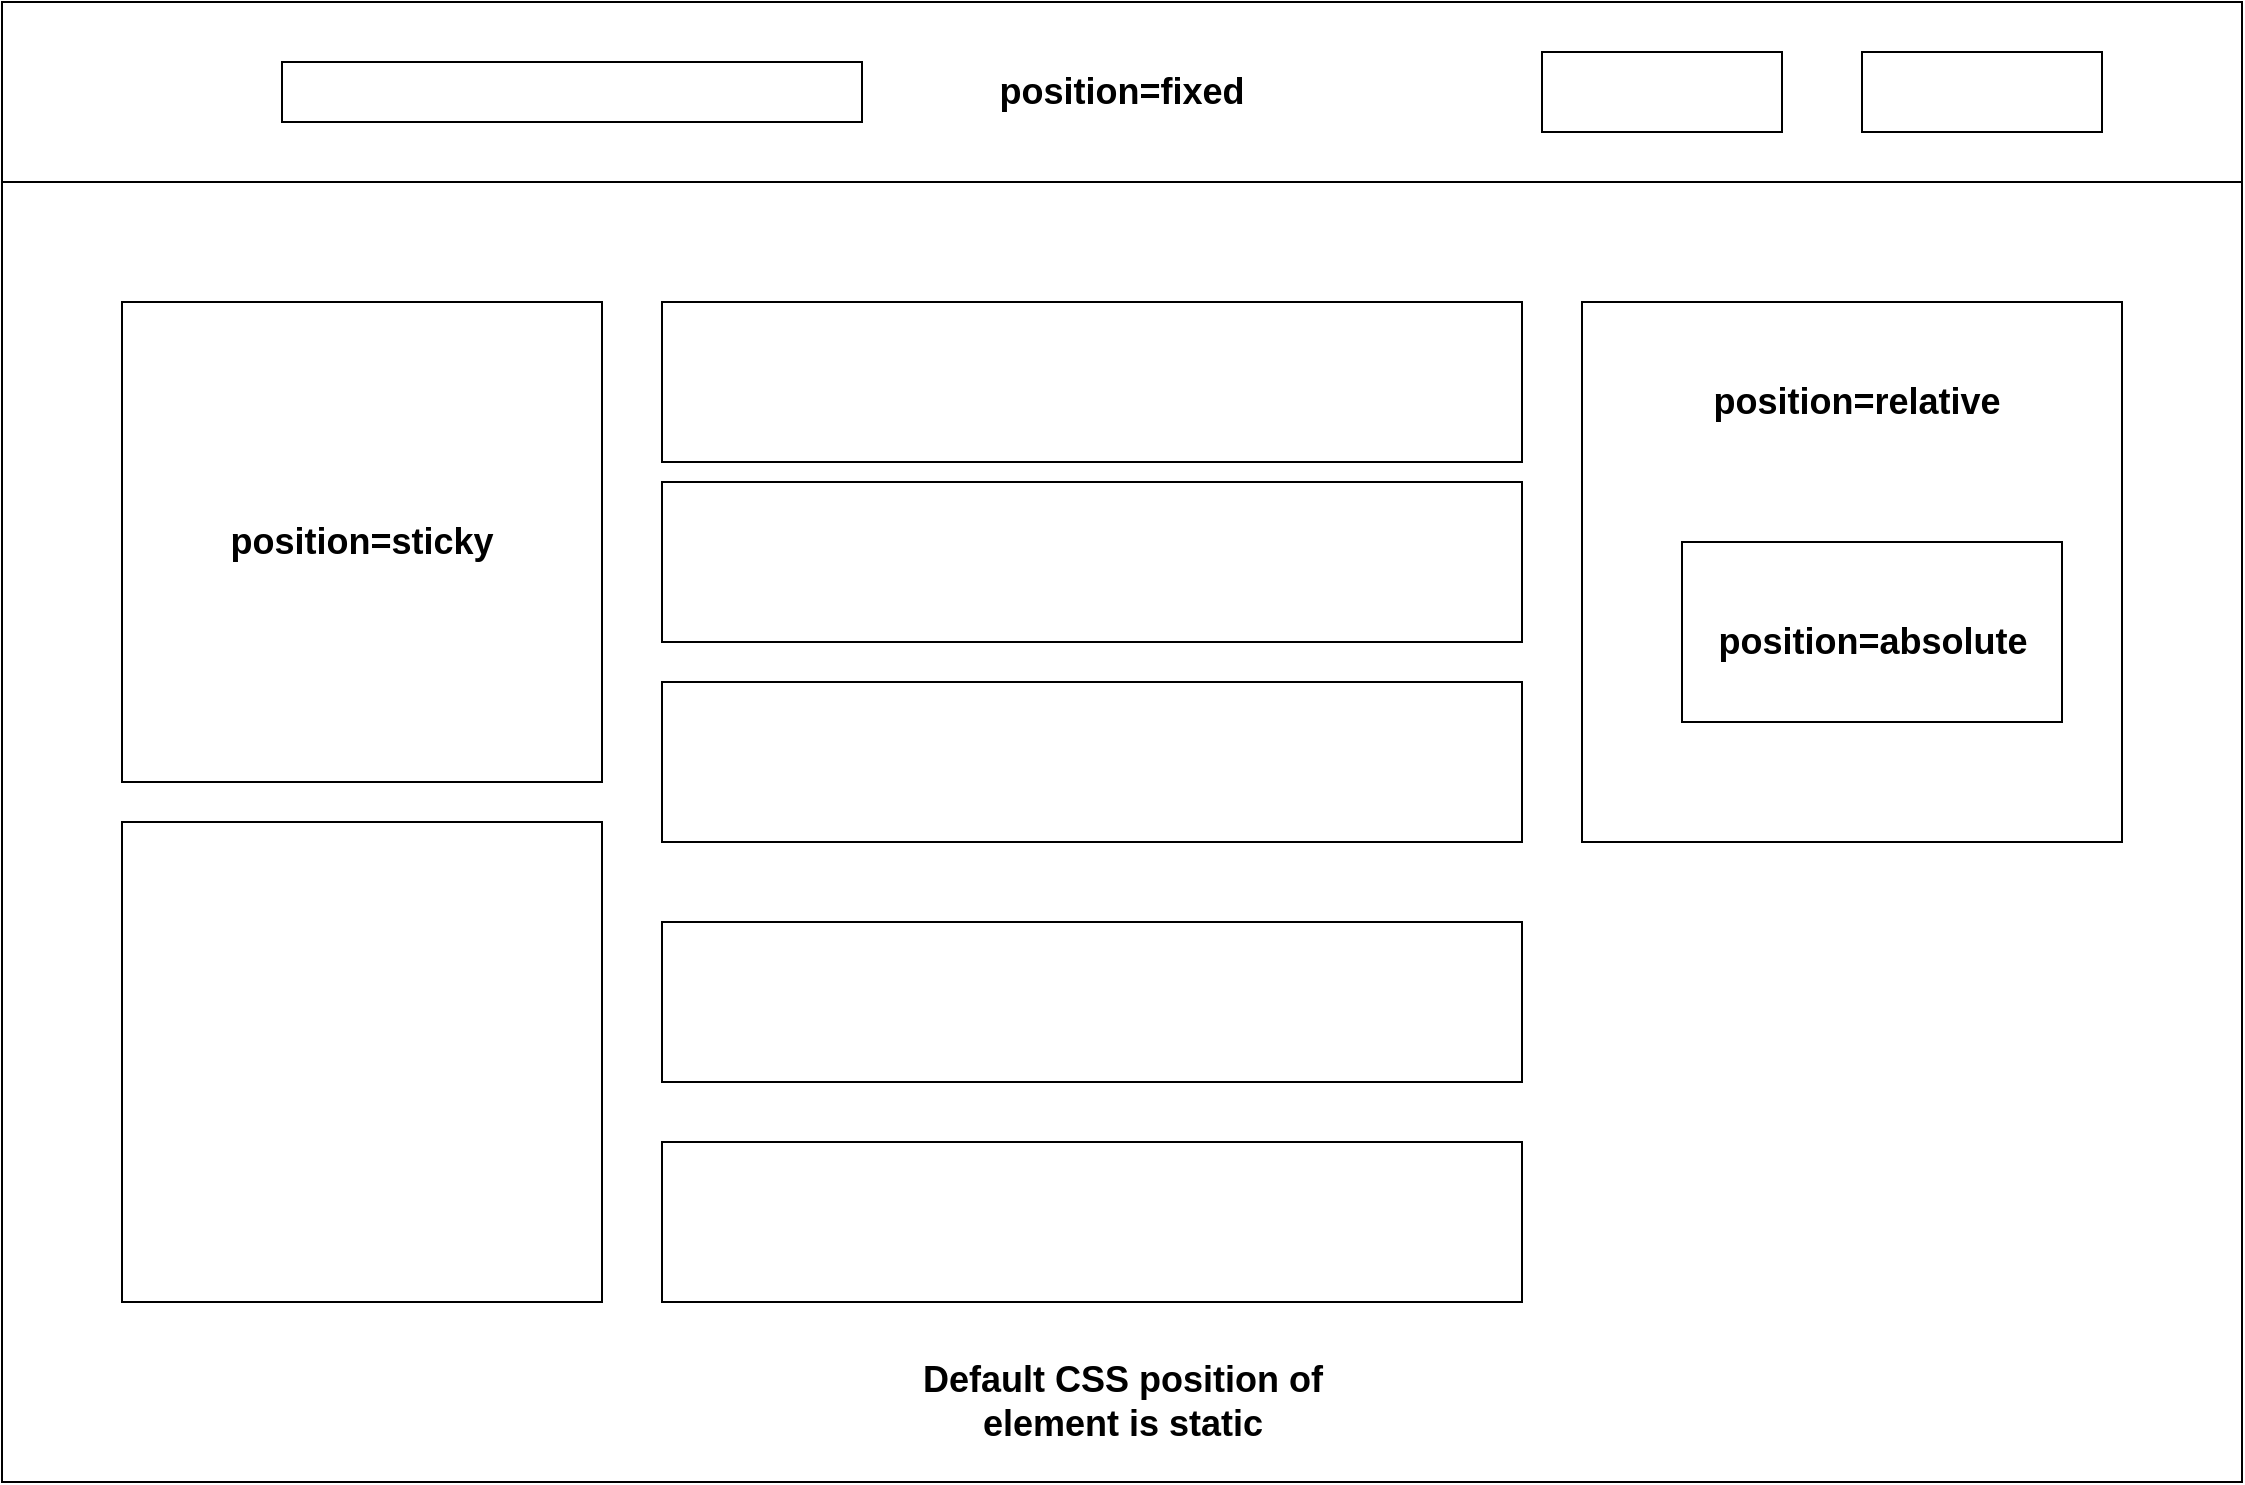 <mxfile version="13.9.9" type="device"><diagram id="grTDGkVBZSEOFfg3afB8" name="Page-1"><mxGraphModel dx="2957" dy="973" grid="1" gridSize="10" guides="1" tooltips="1" connect="1" arrows="1" fold="1" page="1" pageScale="1" pageWidth="850" pageHeight="1100" math="0" shadow="0"><root><mxCell id="0"/><mxCell id="1" parent="0"/><mxCell id="bPIu_0jGZuYst03DfBev-1" value="" style="rounded=0;whiteSpace=wrap;html=1;" vertex="1" parent="1"><mxGeometry x="-320" y="40" width="1120" height="740" as="geometry"/></mxCell><mxCell id="bPIu_0jGZuYst03DfBev-2" value="&lt;font style=&quot;font-size: 18px&quot;&gt;&lt;b&gt;position=fixed&lt;/b&gt;&lt;/font&gt;" style="rounded=0;whiteSpace=wrap;html=1;" vertex="1" parent="1"><mxGeometry x="-320" y="40" width="1120" height="90" as="geometry"/></mxCell><mxCell id="bPIu_0jGZuYst03DfBev-3" value="" style="rounded=0;whiteSpace=wrap;html=1;" vertex="1" parent="1"><mxGeometry x="-180" y="70" width="290" height="30" as="geometry"/></mxCell><mxCell id="bPIu_0jGZuYst03DfBev-4" value="" style="rounded=0;whiteSpace=wrap;html=1;" vertex="1" parent="1"><mxGeometry x="450" y="65" width="120" height="40" as="geometry"/></mxCell><mxCell id="bPIu_0jGZuYst03DfBev-5" value="" style="rounded=0;whiteSpace=wrap;html=1;" vertex="1" parent="1"><mxGeometry x="610" y="65" width="120" height="40" as="geometry"/></mxCell><mxCell id="bPIu_0jGZuYst03DfBev-6" value="&lt;font style=&quot;font-size: 18px&quot;&gt;&lt;b&gt;position=sticky&lt;/b&gt;&lt;/font&gt;" style="whiteSpace=wrap;html=1;aspect=fixed;" vertex="1" parent="1"><mxGeometry x="-260" y="190" width="240" height="240" as="geometry"/></mxCell><mxCell id="bPIu_0jGZuYst03DfBev-7" value="" style="whiteSpace=wrap;html=1;aspect=fixed;" vertex="1" parent="1"><mxGeometry x="470" y="190" width="270" height="270" as="geometry"/></mxCell><mxCell id="bPIu_0jGZuYst03DfBev-8" value="" style="whiteSpace=wrap;html=1;aspect=fixed;" vertex="1" parent="1"><mxGeometry x="-260" y="450" width="240" height="240" as="geometry"/></mxCell><mxCell id="bPIu_0jGZuYst03DfBev-9" value="" style="rounded=0;whiteSpace=wrap;html=1;" vertex="1" parent="1"><mxGeometry x="520" y="310" width="190" height="90" as="geometry"/></mxCell><mxCell id="bPIu_0jGZuYst03DfBev-10" value="" style="rounded=0;whiteSpace=wrap;html=1;" vertex="1" parent="1"><mxGeometry x="10" y="190" width="430" height="80" as="geometry"/></mxCell><mxCell id="bPIu_0jGZuYst03DfBev-11" value="" style="rounded=0;whiteSpace=wrap;html=1;" vertex="1" parent="1"><mxGeometry x="10" y="280" width="430" height="80" as="geometry"/></mxCell><mxCell id="bPIu_0jGZuYst03DfBev-12" value="" style="rounded=0;whiteSpace=wrap;html=1;" vertex="1" parent="1"><mxGeometry x="10" y="380" width="430" height="80" as="geometry"/></mxCell><mxCell id="bPIu_0jGZuYst03DfBev-13" value="" style="rounded=0;whiteSpace=wrap;html=1;" vertex="1" parent="1"><mxGeometry x="10" y="500" width="430" height="80" as="geometry"/></mxCell><mxCell id="bPIu_0jGZuYst03DfBev-14" value="" style="rounded=0;whiteSpace=wrap;html=1;" vertex="1" parent="1"><mxGeometry x="10" y="610" width="430" height="80" as="geometry"/></mxCell><mxCell id="bPIu_0jGZuYst03DfBev-15" value="&lt;font style=&quot;font-size: 18px&quot;&gt;&lt;b&gt;Default CSS position of element is static&lt;/b&gt;&lt;/font&gt;" style="text;html=1;strokeColor=none;fillColor=none;align=center;verticalAlign=middle;whiteSpace=wrap;rounded=0;" vertex="1" parent="1"><mxGeometry x="127.5" y="730" width="225" height="20" as="geometry"/></mxCell><mxCell id="bPIu_0jGZuYst03DfBev-16" value="&lt;font style=&quot;font-size: 18px&quot;&gt;&lt;b&gt;position=relative&lt;/b&gt;&lt;/font&gt;" style="text;html=1;strokeColor=none;fillColor=none;align=center;verticalAlign=middle;whiteSpace=wrap;rounded=0;" vertex="1" parent="1"><mxGeometry x="585" y="230" width="45" height="20" as="geometry"/></mxCell><mxCell id="bPIu_0jGZuYst03DfBev-19" value="&lt;font style=&quot;font-size: 18px&quot;&gt;&lt;b&gt;position=absolute&lt;/b&gt;&lt;/font&gt;" style="text;html=1;strokeColor=none;fillColor=none;align=center;verticalAlign=middle;whiteSpace=wrap;rounded=0;" vertex="1" parent="1"><mxGeometry x="592.5" y="350" width="45" height="20" as="geometry"/></mxCell></root></mxGraphModel></diagram></mxfile>